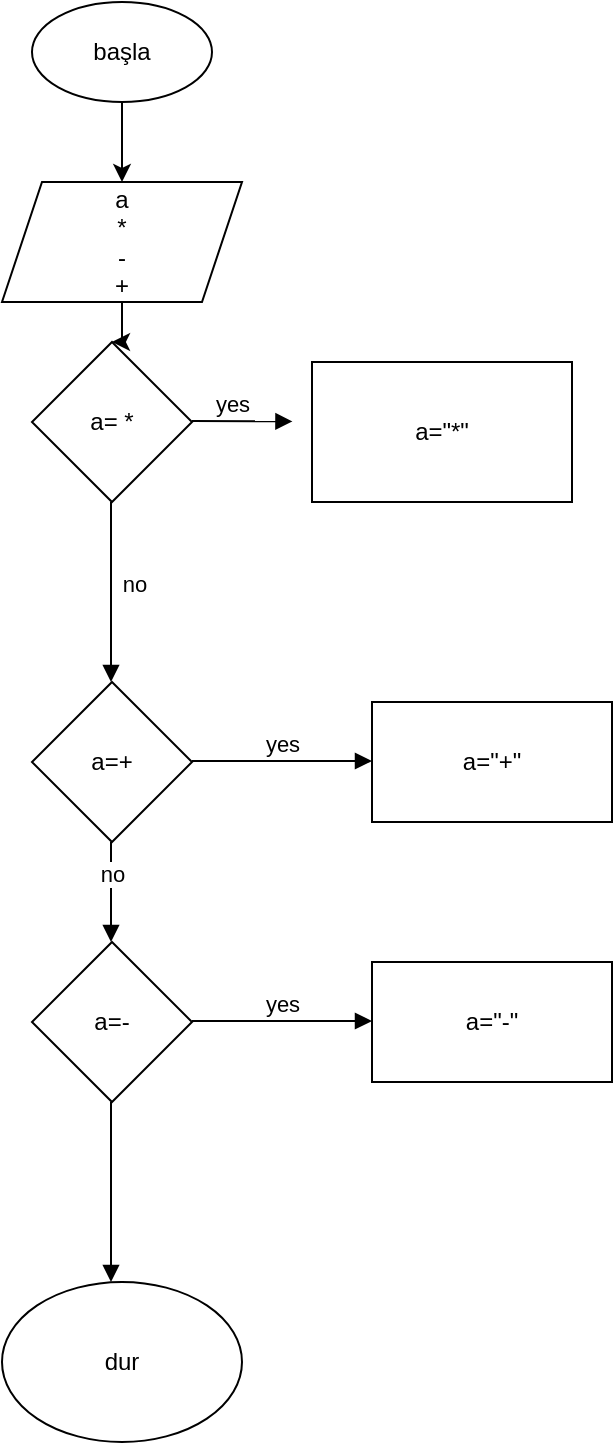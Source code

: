 <mxfile version="13.9.9" type="device"><diagram id="1CxcT94SpRtJ5LLq8Luw" name="Sayfa -1"><mxGraphModel dx="852" dy="494" grid="1" gridSize="10" guides="1" tooltips="1" connect="1" arrows="1" fold="1" page="1" pageScale="1" pageWidth="827" pageHeight="1169" math="0" shadow="0"><root><mxCell id="0"/><mxCell id="1" parent="0"/><mxCell id="jKx6xyInEjtWREa9qys9-1" value="" style="edgeStyle=orthogonalEdgeStyle;rounded=0;orthogonalLoop=1;jettySize=auto;html=1;" parent="1" source="leu-Or1nifoY2xiKRDWU-1" target="leu-Or1nifoY2xiKRDWU-3" edge="1"><mxGeometry relative="1" as="geometry"/></mxCell><mxCell id="leu-Or1nifoY2xiKRDWU-1" value="başla" style="ellipse;whiteSpace=wrap;html=1;" parent="1" vertex="1"><mxGeometry x="340" y="20" width="90" height="50" as="geometry"/></mxCell><mxCell id="leu-Or1nifoY2xiKRDWU-2" value="a= *" style="rhombus;whiteSpace=wrap;html=1;" parent="1" vertex="1"><mxGeometry x="340" y="190" width="80" height="80" as="geometry"/></mxCell><mxCell id="jKx6xyInEjtWREa9qys9-2" value="" style="edgeStyle=orthogonalEdgeStyle;rounded=0;orthogonalLoop=1;jettySize=auto;html=1;" parent="1" source="leu-Or1nifoY2xiKRDWU-3" target="leu-Or1nifoY2xiKRDWU-2" edge="1"><mxGeometry relative="1" as="geometry"/></mxCell><mxCell id="leu-Or1nifoY2xiKRDWU-3" value="a&lt;br&gt;*&lt;br&gt;-&lt;br&gt;+" style="shape=parallelogram;perimeter=parallelogramPerimeter;whiteSpace=wrap;html=1;fixedSize=1;" parent="1" vertex="1"><mxGeometry x="325" y="110" width="120" height="60" as="geometry"/></mxCell><mxCell id="leu-Or1nifoY2xiKRDWU-8" value="yes" style="html=1;verticalAlign=bottom;endArrow=block;" parent="1" edge="1"><mxGeometry x="-0.192" width="80" relative="1" as="geometry"><mxPoint x="420" y="229.5" as="sourcePoint"/><mxPoint x="470.221" y="229.721" as="targetPoint"/><Array as="points"><mxPoint x="420" y="230"/></Array><mxPoint as="offset"/></mxGeometry></mxCell><mxCell id="leu-Or1nifoY2xiKRDWU-11" value="a=&quot;*&quot;" style="rounded=0;whiteSpace=wrap;html=1;" parent="1" vertex="1"><mxGeometry x="480" y="200" width="130" height="70" as="geometry"/></mxCell><mxCell id="leu-Or1nifoY2xiKRDWU-12" value="no" style="html=1;verticalAlign=bottom;endArrow=block;" parent="1" edge="1"><mxGeometry x="0.111" y="11" width="80" relative="1" as="geometry"><mxPoint x="379.5" y="270" as="sourcePoint"/><mxPoint x="379.5" y="360" as="targetPoint"/><Array as="points"><mxPoint x="379.5" y="270.5"/></Array><mxPoint as="offset"/></mxGeometry></mxCell><mxCell id="leu-Or1nifoY2xiKRDWU-13" value="a=+" style="rhombus;whiteSpace=wrap;html=1;" parent="1" vertex="1"><mxGeometry x="340" y="360" width="80" height="80" as="geometry"/></mxCell><mxCell id="leu-Or1nifoY2xiKRDWU-14" value="yes" style="html=1;verticalAlign=bottom;endArrow=block;" parent="1" edge="1"><mxGeometry width="80" relative="1" as="geometry"><mxPoint x="420" y="399.5" as="sourcePoint"/><mxPoint x="510" y="399.5" as="targetPoint"/><Array as="points"><mxPoint x="420" y="400"/></Array></mxGeometry></mxCell><mxCell id="leu-Or1nifoY2xiKRDWU-15" value="a=&quot;+&quot;" style="rounded=0;whiteSpace=wrap;html=1;" parent="1" vertex="1"><mxGeometry x="510" y="370" width="120" height="60" as="geometry"/></mxCell><mxCell id="leu-Or1nifoY2xiKRDWU-16" value="no" style="html=1;verticalAlign=bottom;endArrow=block;" parent="1" edge="1"><mxGeometry width="80" relative="1" as="geometry"><mxPoint x="379.5" y="440" as="sourcePoint"/><mxPoint x="379.5" y="490" as="targetPoint"/><Array as="points"><mxPoint x="379.5" y="440.5"/></Array></mxGeometry></mxCell><mxCell id="leu-Or1nifoY2xiKRDWU-17" value="a=-" style="rhombus;whiteSpace=wrap;html=1;" parent="1" vertex="1"><mxGeometry x="340" y="490" width="80" height="80" as="geometry"/></mxCell><mxCell id="leu-Or1nifoY2xiKRDWU-19" value="yes" style="html=1;verticalAlign=bottom;endArrow=block;" parent="1" edge="1"><mxGeometry width="80" relative="1" as="geometry"><mxPoint x="420" y="529.5" as="sourcePoint"/><mxPoint x="510" y="529.5" as="targetPoint"/><Array as="points"><mxPoint x="420" y="530"/><mxPoint x="450" y="529.5"/></Array></mxGeometry></mxCell><mxCell id="leu-Or1nifoY2xiKRDWU-20" value="a=&quot;-&quot;" style="rounded=0;whiteSpace=wrap;html=1;" parent="1" vertex="1"><mxGeometry x="510" y="500" width="120" height="60" as="geometry"/></mxCell><mxCell id="leu-Or1nifoY2xiKRDWU-22" value="" style="html=1;verticalAlign=bottom;endArrow=block;" parent="1" edge="1"><mxGeometry x="0.111" y="11" width="80" relative="1" as="geometry"><mxPoint x="379.5" y="570" as="sourcePoint"/><mxPoint x="379.5" y="660" as="targetPoint"/><Array as="points"><mxPoint x="379.5" y="570.5"/></Array><mxPoint as="offset"/></mxGeometry></mxCell><mxCell id="leu-Or1nifoY2xiKRDWU-24" value="dur" style="ellipse;whiteSpace=wrap;html=1;" parent="1" vertex="1"><mxGeometry x="325" y="660" width="120" height="80" as="geometry"/></mxCell></root></mxGraphModel></diagram></mxfile>